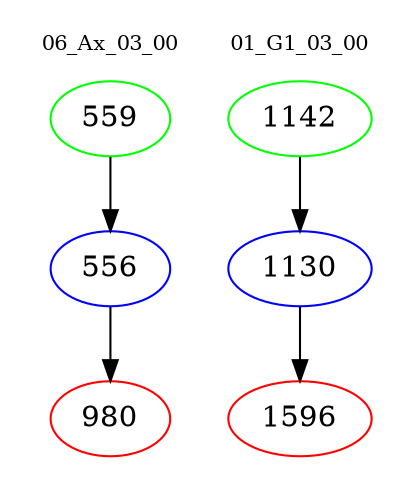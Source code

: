 digraph{
subgraph cluster_0 {
color = white
label = "06_Ax_03_00";
fontsize=10;
T0_559 [label="559", color="green"]
T0_559 -> T0_556 [color="black"]
T0_556 [label="556", color="blue"]
T0_556 -> T0_980 [color="black"]
T0_980 [label="980", color="red"]
}
subgraph cluster_1 {
color = white
label = "01_G1_03_00";
fontsize=10;
T1_1142 [label="1142", color="green"]
T1_1142 -> T1_1130 [color="black"]
T1_1130 [label="1130", color="blue"]
T1_1130 -> T1_1596 [color="black"]
T1_1596 [label="1596", color="red"]
}
}
